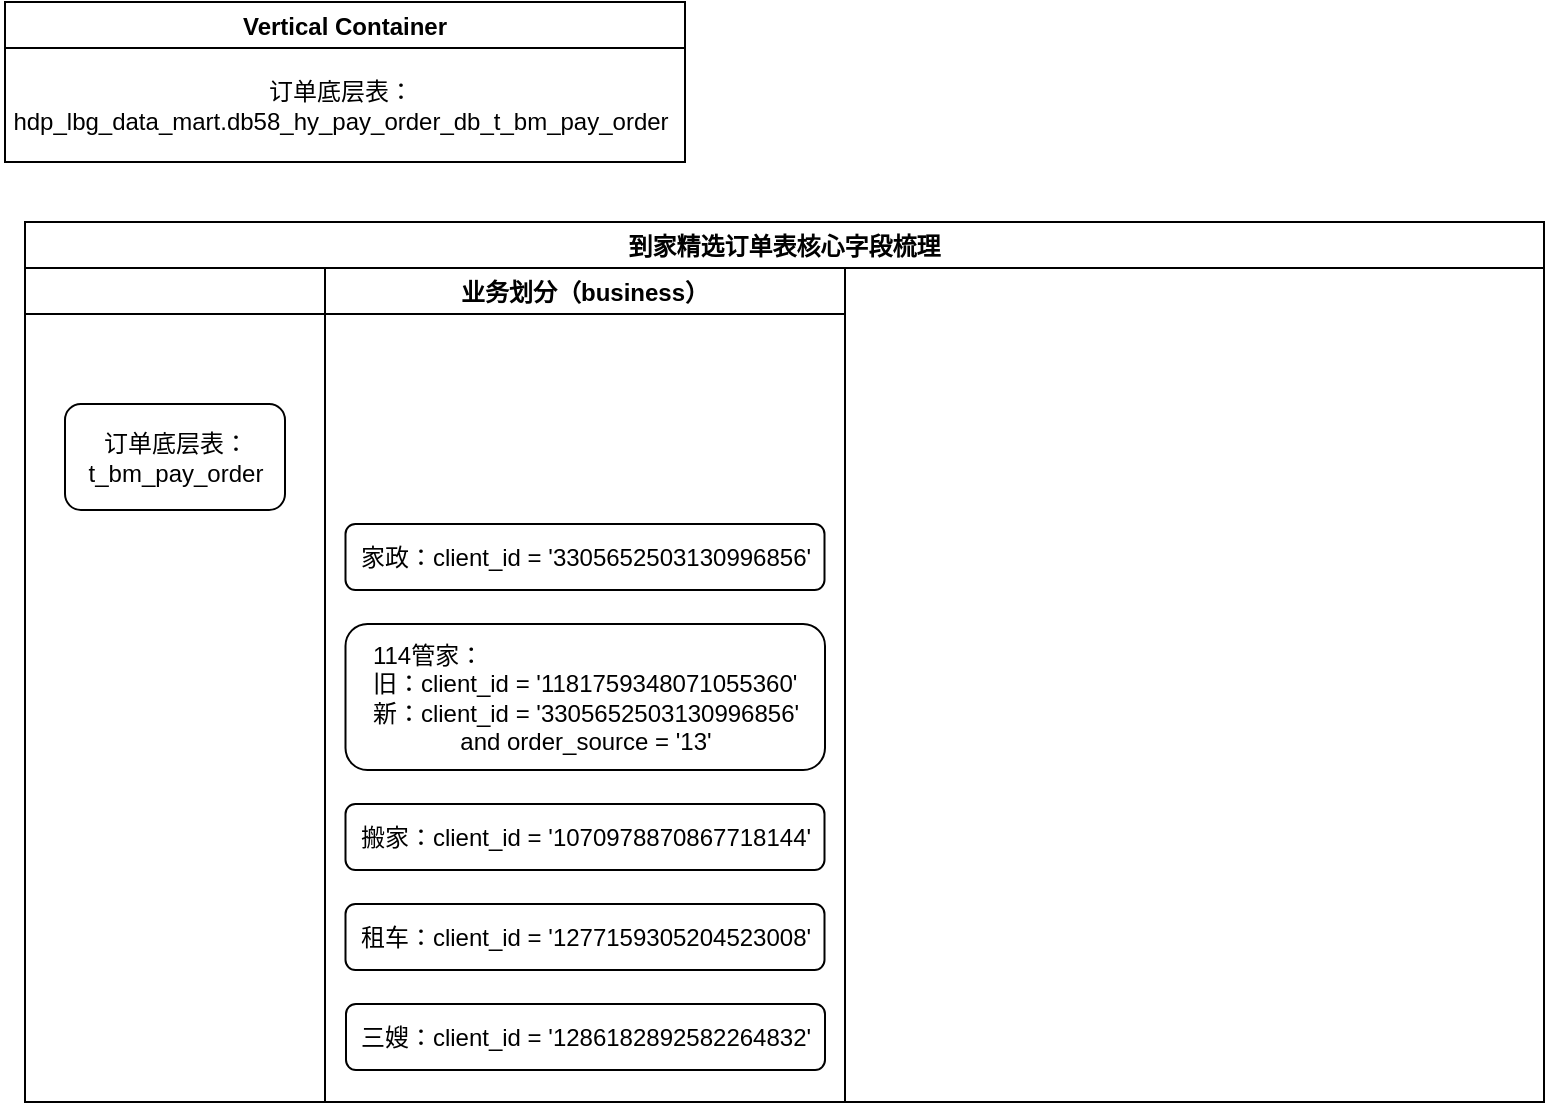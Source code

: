 <mxfile version="14.7.2" type="github"><diagram id="FcgSpzdXsM41iWUH5T7n" name="Page-1"><mxGraphModel dx="1773" dy="564" grid="1" gridSize="10" guides="1" tooltips="1" connect="1" arrows="1" fold="1" page="1" pageScale="1" pageWidth="827" pageHeight="1169" math="0" shadow="0"><root><mxCell id="0"/><mxCell id="1" parent="0"/><mxCell id="dQ5sbJkqIKOyEyaixAEz-1" value="Vertical Container" style="swimlane;" vertex="1" parent="1"><mxGeometry x="-809.5" y="10" width="340" height="80" as="geometry"/></mxCell><mxCell id="dQ5sbJkqIKOyEyaixAEz-2" value="&lt;font style=&quot;font-size: 12px&quot;&gt;订单底层表：&lt;br&gt;&lt;span style=&quot;text-align: left&quot;&gt;hdp_lbg_data_mart.db58_hy_pay_order_db_t_bm_pay_order&lt;/span&gt;&lt;/font&gt;" style="text;html=1;align=center;verticalAlign=middle;resizable=0;points=[];autosize=1;strokeColor=none;" vertex="1" parent="dQ5sbJkqIKOyEyaixAEz-1"><mxGeometry x="-2.5" y="37" width="340" height="30" as="geometry"/></mxCell><mxCell id="dQ5sbJkqIKOyEyaixAEz-3" value="到家精选订单表核心字段梳理" style="swimlane;" vertex="1" parent="1"><mxGeometry x="-799.5" y="120" width="759.5" height="440" as="geometry"/></mxCell><mxCell id="dQ5sbJkqIKOyEyaixAEz-4" value="" style="swimlane;" vertex="1" parent="dQ5sbJkqIKOyEyaixAEz-3"><mxGeometry y="23" width="150" height="417" as="geometry"/></mxCell><mxCell id="dQ5sbJkqIKOyEyaixAEz-8" value="&lt;span&gt;订单底层表：&lt;/span&gt;&lt;br&gt;&lt;span style=&quot;text-align: left&quot;&gt;t_bm_pay_order&lt;/span&gt;" style="rounded=1;whiteSpace=wrap;html=1;" vertex="1" parent="dQ5sbJkqIKOyEyaixAEz-4"><mxGeometry x="20" y="68" width="110" height="53" as="geometry"/></mxCell><mxCell id="dQ5sbJkqIKOyEyaixAEz-9" value="业务划分（business）" style="swimlane;" vertex="1" parent="dQ5sbJkqIKOyEyaixAEz-3"><mxGeometry x="150" y="23" width="260" height="417" as="geometry"/></mxCell><mxCell id="dQ5sbJkqIKOyEyaixAEz-15" value="家政：client_id = '&lt;span style=&quot;background-color: rgba(0 , 0 , 0 , 0) ; text-align: left&quot;&gt;3305652503130996856&lt;/span&gt;'" style="rounded=1;whiteSpace=wrap;html=1;" vertex="1" parent="dQ5sbJkqIKOyEyaixAEz-9"><mxGeometry x="10.25" y="128" width="239.5" height="33" as="geometry"/></mxCell><mxCell id="dQ5sbJkqIKOyEyaixAEz-16" value="&lt;div style=&quot;text-align: left&quot;&gt;&lt;span&gt;114管家：&lt;/span&gt;&lt;/div&gt;&lt;div style=&quot;text-align: left&quot;&gt;&lt;span&gt;旧：&lt;/span&gt;&lt;span style=&quot;text-align: center&quot;&gt;client_id = '&lt;/span&gt;&lt;span style=&quot;background-color: rgba(0 , 0 , 0 , 0)&quot;&gt;1181759348071055360&lt;/span&gt;&lt;span style=&quot;text-align: center&quot;&gt;'&lt;/span&gt;&lt;/div&gt;&lt;div style=&quot;text-align: left&quot;&gt;&lt;span style=&quot;text-align: center&quot;&gt;新：&lt;/span&gt;&lt;span style=&quot;text-align: center&quot;&gt;client_id = '&lt;/span&gt;&lt;span style=&quot;background-color: rgba(0 , 0 , 0 , 0)&quot;&gt;3305652503130996856&lt;/span&gt;&lt;span style=&quot;text-align: center&quot;&gt;'&lt;/span&gt;&lt;/div&gt;&lt;span&gt;and order_source = '13'&lt;/span&gt;&lt;span style=&quot;text-align: left&quot;&gt;&lt;br&gt;&lt;/span&gt;" style="rounded=1;whiteSpace=wrap;html=1;" vertex="1" parent="dQ5sbJkqIKOyEyaixAEz-9"><mxGeometry x="10.25" y="178" width="239.75" height="73" as="geometry"/></mxCell><mxCell id="dQ5sbJkqIKOyEyaixAEz-17" value="&lt;div style=&quot;text-align: left&quot;&gt;&lt;font style=&quot;font-size: 12px&quot;&gt;搬家：client_id = '&lt;span style=&quot;background-color: rgba(0 , 0 , 0 , 0)&quot;&gt;1070978870867718144&lt;/span&gt;&lt;span&gt;'&lt;/span&gt;&lt;/font&gt;&lt;/div&gt;" style="rounded=1;whiteSpace=wrap;html=1;" vertex="1" parent="dQ5sbJkqIKOyEyaixAEz-9"><mxGeometry x="10.25" y="268" width="239.5" height="33" as="geometry"/></mxCell><mxCell id="dQ5sbJkqIKOyEyaixAEz-18" value="&lt;div style=&quot;text-align: left&quot;&gt;&lt;font&gt;租车：client_id = '&lt;span style=&quot;background-color: rgba(0 , 0 , 0 , 0)&quot;&gt;&lt;font style=&quot;font-size: 12px&quot;&gt;1277159305204523008&lt;/font&gt;&lt;/span&gt;&lt;span style=&quot;font-size: 12px&quot;&gt;'&lt;/span&gt;&lt;/font&gt;&lt;/div&gt;" style="rounded=1;whiteSpace=wrap;html=1;" vertex="1" parent="dQ5sbJkqIKOyEyaixAEz-9"><mxGeometry x="10.25" y="318" width="239.5" height="33" as="geometry"/></mxCell><mxCell id="dQ5sbJkqIKOyEyaixAEz-19" value="&lt;div style=&quot;text-align: left&quot;&gt;&lt;font&gt;三嫂：client_id = '&lt;span style=&quot;background-color: rgba(0 , 0 , 0 , 0)&quot;&gt;&lt;font style=&quot;font-size: 12px&quot;&gt;1286182892582264832&lt;/font&gt;&lt;/span&gt;&lt;span style=&quot;font-size: 12px&quot;&gt;'&lt;/span&gt;&lt;/font&gt;&lt;/div&gt;" style="rounded=1;whiteSpace=wrap;html=1;" vertex="1" parent="dQ5sbJkqIKOyEyaixAEz-9"><mxGeometry x="10.5" y="368" width="239.5" height="33" as="geometry"/></mxCell></root></mxGraphModel></diagram></mxfile>